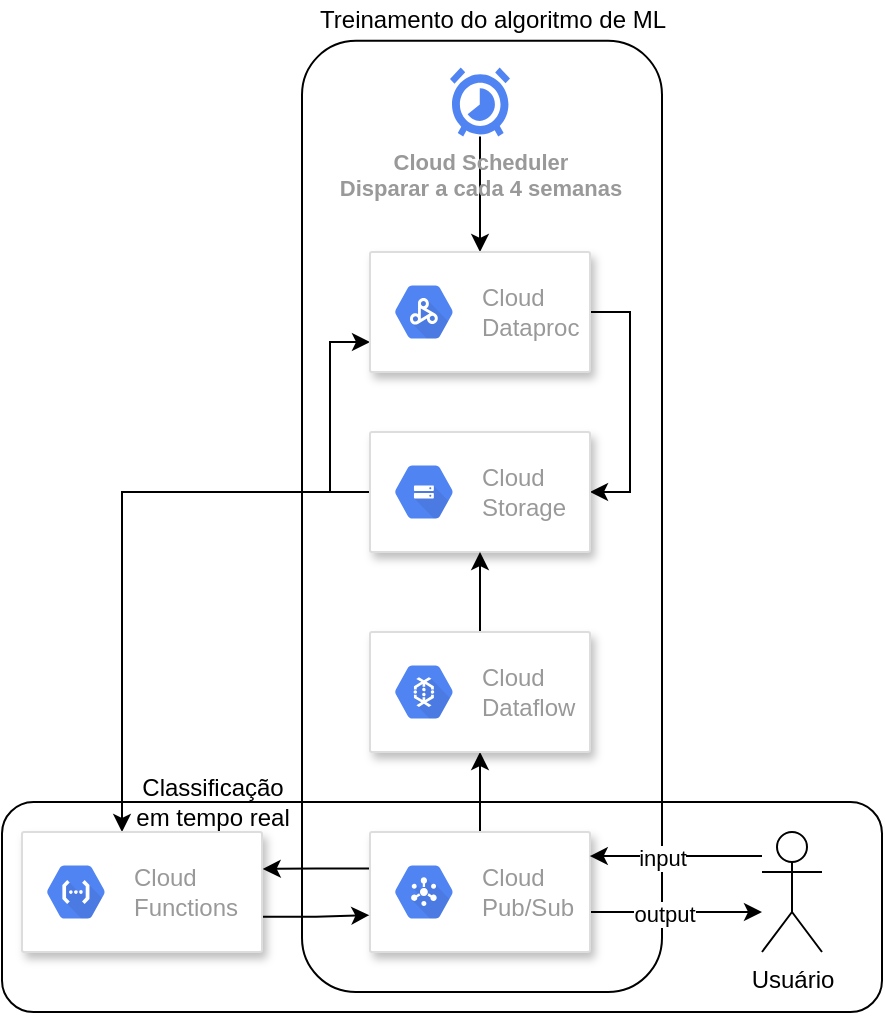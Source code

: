 <mxfile version="15.6.3" type="device"><diagram id="XCHcHNojJSIbRX-iTMHp" name="Page-1"><mxGraphModel dx="923" dy="328" grid="1" gridSize="10" guides="1" tooltips="1" connect="1" arrows="1" fold="1" page="1" pageScale="1" pageWidth="827" pageHeight="1169" math="0" shadow="0"><root><mxCell id="0"/><mxCell id="1" parent="0"/><mxCell id="GKqlX-lslx2EmWa6uY5L-31" value="" style="rounded=1;whiteSpace=wrap;html=1;fillColor=none;" parent="1" vertex="1"><mxGeometry x="180" y="154.39" width="180" height="475.61" as="geometry"/></mxCell><mxCell id="GKqlX-lslx2EmWa6uY5L-20" style="edgeStyle=orthogonalEdgeStyle;rounded=0;orthogonalLoop=1;jettySize=auto;html=1;entryX=1;entryY=0.5;entryDx=0;entryDy=0;exitX=1;exitY=0.5;exitDx=0;exitDy=0;" parent="1" source="GKqlX-lslx2EmWa6uY5L-27" target="GKqlX-lslx2EmWa6uY5L-25" edge="1"><mxGeometry relative="1" as="geometry"><mxPoint x="400" y="272.75" as="sourcePoint"/><mxPoint x="339" y="367.25" as="targetPoint"/></mxGeometry></mxCell><mxCell id="GKqlX-lslx2EmWa6uY5L-19" style="edgeStyle=orthogonalEdgeStyle;rounded=0;orthogonalLoop=1;jettySize=auto;html=1;entryX=0;entryY=0.75;entryDx=0;entryDy=0;exitX=0;exitY=0.5;exitDx=0;exitDy=0;" parent="1" source="GKqlX-lslx2EmWa6uY5L-25" target="GKqlX-lslx2EmWa6uY5L-27" edge="1"><mxGeometry relative="1" as="geometry"><mxPoint x="199" y="367.25" as="sourcePoint"/><mxPoint x="250" y="272.75" as="targetPoint"/></mxGeometry></mxCell><mxCell id="ZkYrRhwFk9DgDSWmavHu-2" style="edgeStyle=orthogonalEdgeStyle;rounded=0;orthogonalLoop=1;jettySize=auto;html=1;" edge="1" parent="1" source="GKqlX-lslx2EmWa6uY5L-13" target="GKqlX-lslx2EmWa6uY5L-27"><mxGeometry relative="1" as="geometry"/></mxCell><mxCell id="GKqlX-lslx2EmWa6uY5L-13" value="Cloud Scheduler&lt;br&gt;Disparar a cada 4 semanas" style="html=1;fillColor=#5184F3;strokeColor=none;verticalAlign=top;labelPosition=center;verticalLabelPosition=bottom;align=center;fontSize=11;fontStyle=1;fontColor=#999999;shape=mxgraph.gcp2.cloud_scheduler" parent="1" vertex="1"><mxGeometry x="254" y="167.75" width="30" height="34.5" as="geometry"/></mxCell><mxCell id="bblyxBslMumLWaY-hgzf-4" style="edgeStyle=orthogonalEdgeStyle;rounded=0;orthogonalLoop=1;jettySize=auto;html=1;" parent="1" source="GKqlX-lslx2EmWa6uY5L-23" target="bblyxBslMumLWaY-hgzf-2" edge="1"><mxGeometry relative="1" as="geometry"/></mxCell><mxCell id="ZkYrRhwFk9DgDSWmavHu-12" style="edgeStyle=orthogonalEdgeStyle;rounded=0;orthogonalLoop=1;jettySize=auto;html=1;exitX=1;exitY=0.75;exitDx=0;exitDy=0;" edge="1" parent="1" source="GKqlX-lslx2EmWa6uY5L-23" target="6e5ElOUsduZjwE_SdMTE-21"><mxGeometry relative="1" as="geometry"><Array as="points"><mxPoint x="324" y="590"/></Array></mxGeometry></mxCell><mxCell id="ZkYrRhwFk9DgDSWmavHu-14" value="output" style="edgeLabel;html=1;align=center;verticalAlign=middle;resizable=0;points=[];" vertex="1" connectable="0" parent="ZkYrRhwFk9DgDSWmavHu-12"><mxGeometry x="0.175" y="-1" relative="1" as="geometry"><mxPoint x="-12" as="offset"/></mxGeometry></mxCell><mxCell id="ZkYrRhwFk9DgDSWmavHu-15" style="edgeStyle=orthogonalEdgeStyle;rounded=0;orthogonalLoop=1;jettySize=auto;html=1;entryX=1.003;entryY=0.308;entryDx=0;entryDy=0;entryPerimeter=0;exitX=0.012;exitY=0.304;exitDx=0;exitDy=0;exitPerimeter=0;" edge="1" parent="1" source="GKqlX-lslx2EmWa6uY5L-23" target="mA6xQDSIvvUKRcE4RmOF-1"><mxGeometry relative="1" as="geometry"/></mxCell><mxCell id="GKqlX-lslx2EmWa6uY5L-23" value="" style="strokeColor=#dddddd;shadow=1;strokeWidth=1;rounded=1;absoluteArcSize=1;arcSize=2;" parent="1" vertex="1"><mxGeometry x="214" y="550" width="110" height="60" as="geometry"/></mxCell><mxCell id="GKqlX-lslx2EmWa6uY5L-24" value="Cloud&#10;Pub/Sub" style="sketch=0;dashed=0;connectable=0;html=1;fillColor=#5184F3;strokeColor=none;shape=mxgraph.gcp2.hexIcon;prIcon=cloud_pubsub;part=1;labelPosition=right;verticalLabelPosition=middle;align=left;verticalAlign=middle;spacingLeft=5;fontColor=#999999;fontSize=12;" parent="GKqlX-lslx2EmWa6uY5L-23" vertex="1"><mxGeometry y="0.5" width="44" height="39" relative="1" as="geometry"><mxPoint x="5" y="-19.5" as="offset"/></mxGeometry></mxCell><mxCell id="ZkYrRhwFk9DgDSWmavHu-17" style="edgeStyle=orthogonalEdgeStyle;rounded=0;orthogonalLoop=1;jettySize=auto;html=1;" edge="1" parent="1" source="GKqlX-lslx2EmWa6uY5L-25" target="mA6xQDSIvvUKRcE4RmOF-1"><mxGeometry relative="1" as="geometry"><Array as="points"><mxPoint x="90" y="380"/></Array></mxGeometry></mxCell><mxCell id="GKqlX-lslx2EmWa6uY5L-25" value="" style="strokeColor=#dddddd;shadow=1;strokeWidth=1;rounded=1;absoluteArcSize=1;arcSize=2;" parent="1" vertex="1"><mxGeometry x="214" y="350" width="110" height="60" as="geometry"/></mxCell><mxCell id="GKqlX-lslx2EmWa6uY5L-26" value="Cloud&#10;Storage" style="sketch=0;dashed=0;connectable=0;html=1;fillColor=#5184F3;strokeColor=none;shape=mxgraph.gcp2.hexIcon;prIcon=cloud_storage;part=1;labelPosition=right;verticalLabelPosition=middle;align=left;verticalAlign=middle;spacingLeft=5;fontColor=#999999;fontSize=12;" parent="GKqlX-lslx2EmWa6uY5L-25" vertex="1"><mxGeometry y="0.5" width="44" height="39" relative="1" as="geometry"><mxPoint x="5" y="-19.5" as="offset"/></mxGeometry></mxCell><mxCell id="GKqlX-lslx2EmWa6uY5L-27" value="" style="strokeColor=#dddddd;shadow=1;strokeWidth=1;rounded=1;absoluteArcSize=1;arcSize=2;" parent="1" vertex="1"><mxGeometry x="214" y="260" width="110" height="60" as="geometry"/></mxCell><mxCell id="GKqlX-lslx2EmWa6uY5L-28" value="Cloud&#10;Dataproc" style="sketch=0;dashed=0;connectable=0;html=1;fillColor=#5184F3;strokeColor=none;shape=mxgraph.gcp2.hexIcon;prIcon=cloud_dataproc;part=1;labelPosition=right;verticalLabelPosition=middle;align=left;verticalAlign=middle;spacingLeft=5;fontColor=#999999;fontSize=12;" parent="GKqlX-lslx2EmWa6uY5L-27" vertex="1"><mxGeometry y="0.5" width="44" height="39" relative="1" as="geometry"><mxPoint x="5" y="-19.5" as="offset"/></mxGeometry></mxCell><mxCell id="bblyxBslMumLWaY-hgzf-5" style="edgeStyle=orthogonalEdgeStyle;rounded=0;orthogonalLoop=1;jettySize=auto;html=1;entryX=0.5;entryY=1;entryDx=0;entryDy=0;" parent="1" source="bblyxBslMumLWaY-hgzf-2" target="GKqlX-lslx2EmWa6uY5L-25" edge="1"><mxGeometry relative="1" as="geometry"/></mxCell><mxCell id="bblyxBslMumLWaY-hgzf-2" value="" style="strokeColor=#dddddd;shadow=1;strokeWidth=1;rounded=1;absoluteArcSize=1;arcSize=2;" parent="1" vertex="1"><mxGeometry x="214" y="450" width="110" height="60" as="geometry"/></mxCell><mxCell id="bblyxBslMumLWaY-hgzf-3" value="Cloud&#10;Dataflow" style="sketch=0;dashed=0;connectable=0;html=1;fillColor=#5184F3;strokeColor=none;shape=mxgraph.gcp2.hexIcon;prIcon=cloud_dataflow;part=1;labelPosition=right;verticalLabelPosition=middle;align=left;verticalAlign=middle;spacingLeft=5;fontColor=#999999;fontSize=12;" parent="bblyxBslMumLWaY-hgzf-2" vertex="1"><mxGeometry y="0.5" width="44" height="39" relative="1" as="geometry"><mxPoint x="5" y="-19.5" as="offset"/></mxGeometry></mxCell><mxCell id="6e5ElOUsduZjwE_SdMTE-2" value="" style="rounded=1;whiteSpace=wrap;html=1;fillColor=none;" parent="1" vertex="1"><mxGeometry x="30" y="535" width="440" height="105" as="geometry"/></mxCell><mxCell id="6e5ElOUsduZjwE_SdMTE-3" value="Classificação &lt;br&gt;em tempo real" style="text;html=1;align=center;verticalAlign=middle;resizable=0;points=[];autosize=1;strokeColor=none;fillColor=none;" parent="1" vertex="1"><mxGeometry x="90" y="520" width="90" height="30" as="geometry"/></mxCell><mxCell id="ZkYrRhwFk9DgDSWmavHu-11" style="edgeStyle=orthogonalEdgeStyle;rounded=0;orthogonalLoop=1;jettySize=auto;html=1;entryX=0.999;entryY=0.201;entryDx=0;entryDy=0;entryPerimeter=0;" edge="1" parent="1" source="6e5ElOUsduZjwE_SdMTE-21" target="GKqlX-lslx2EmWa6uY5L-23"><mxGeometry relative="1" as="geometry"><mxPoint x="380" y="562" as="sourcePoint"/><Array as="points"><mxPoint x="380" y="562"/><mxPoint x="380" y="562"/></Array></mxGeometry></mxCell><mxCell id="ZkYrRhwFk9DgDSWmavHu-13" value="input" style="edgeLabel;html=1;align=center;verticalAlign=middle;resizable=0;points=[];" vertex="1" connectable="0" parent="ZkYrRhwFk9DgDSWmavHu-11"><mxGeometry x="-0.184" y="1" relative="1" as="geometry"><mxPoint x="-15" as="offset"/></mxGeometry></mxCell><mxCell id="6e5ElOUsduZjwE_SdMTE-21" value="Usuário" style="shape=umlActor;verticalLabelPosition=bottom;verticalAlign=top;html=1;outlineConnect=0;" parent="1" vertex="1"><mxGeometry x="410" y="550" width="30" height="60" as="geometry"/></mxCell><mxCell id="ZkYrRhwFk9DgDSWmavHu-16" style="edgeStyle=orthogonalEdgeStyle;rounded=0;orthogonalLoop=1;jettySize=auto;html=1;exitX=0.994;exitY=0.706;exitDx=0;exitDy=0;exitPerimeter=0;entryX=-0.003;entryY=0.693;entryDx=0;entryDy=0;entryPerimeter=0;" edge="1" parent="1" source="mA6xQDSIvvUKRcE4RmOF-1" target="GKqlX-lslx2EmWa6uY5L-23"><mxGeometry relative="1" as="geometry"/></mxCell><mxCell id="mA6xQDSIvvUKRcE4RmOF-1" value="" style="strokeColor=#dddddd;shadow=1;strokeWidth=1;rounded=1;absoluteArcSize=1;arcSize=2;" parent="1" vertex="1"><mxGeometry x="40" y="550" width="120" height="60" as="geometry"/></mxCell><mxCell id="mA6xQDSIvvUKRcE4RmOF-2" value="Cloud&#10;Functions" style="sketch=0;dashed=0;connectable=0;html=1;fillColor=#5184F3;strokeColor=none;shape=mxgraph.gcp2.hexIcon;prIcon=cloud_functions;part=1;labelPosition=right;verticalLabelPosition=middle;align=left;verticalAlign=middle;spacingLeft=5;fontColor=#999999;fontSize=12;" parent="mA6xQDSIvvUKRcE4RmOF-1" vertex="1"><mxGeometry y="0.5" width="44" height="39" relative="1" as="geometry"><mxPoint x="5" y="-19.5" as="offset"/></mxGeometry></mxCell><mxCell id="GKqlX-lslx2EmWa6uY5L-32" value="Treinamento do algoritmo de ML" style="text;html=1;align=center;verticalAlign=middle;resizable=0;points=[];autosize=1;strokeColor=none;fillColor=none;" parent="1" vertex="1"><mxGeometry x="180" y="134.39" width="190" height="20" as="geometry"/></mxCell></root></mxGraphModel></diagram></mxfile>